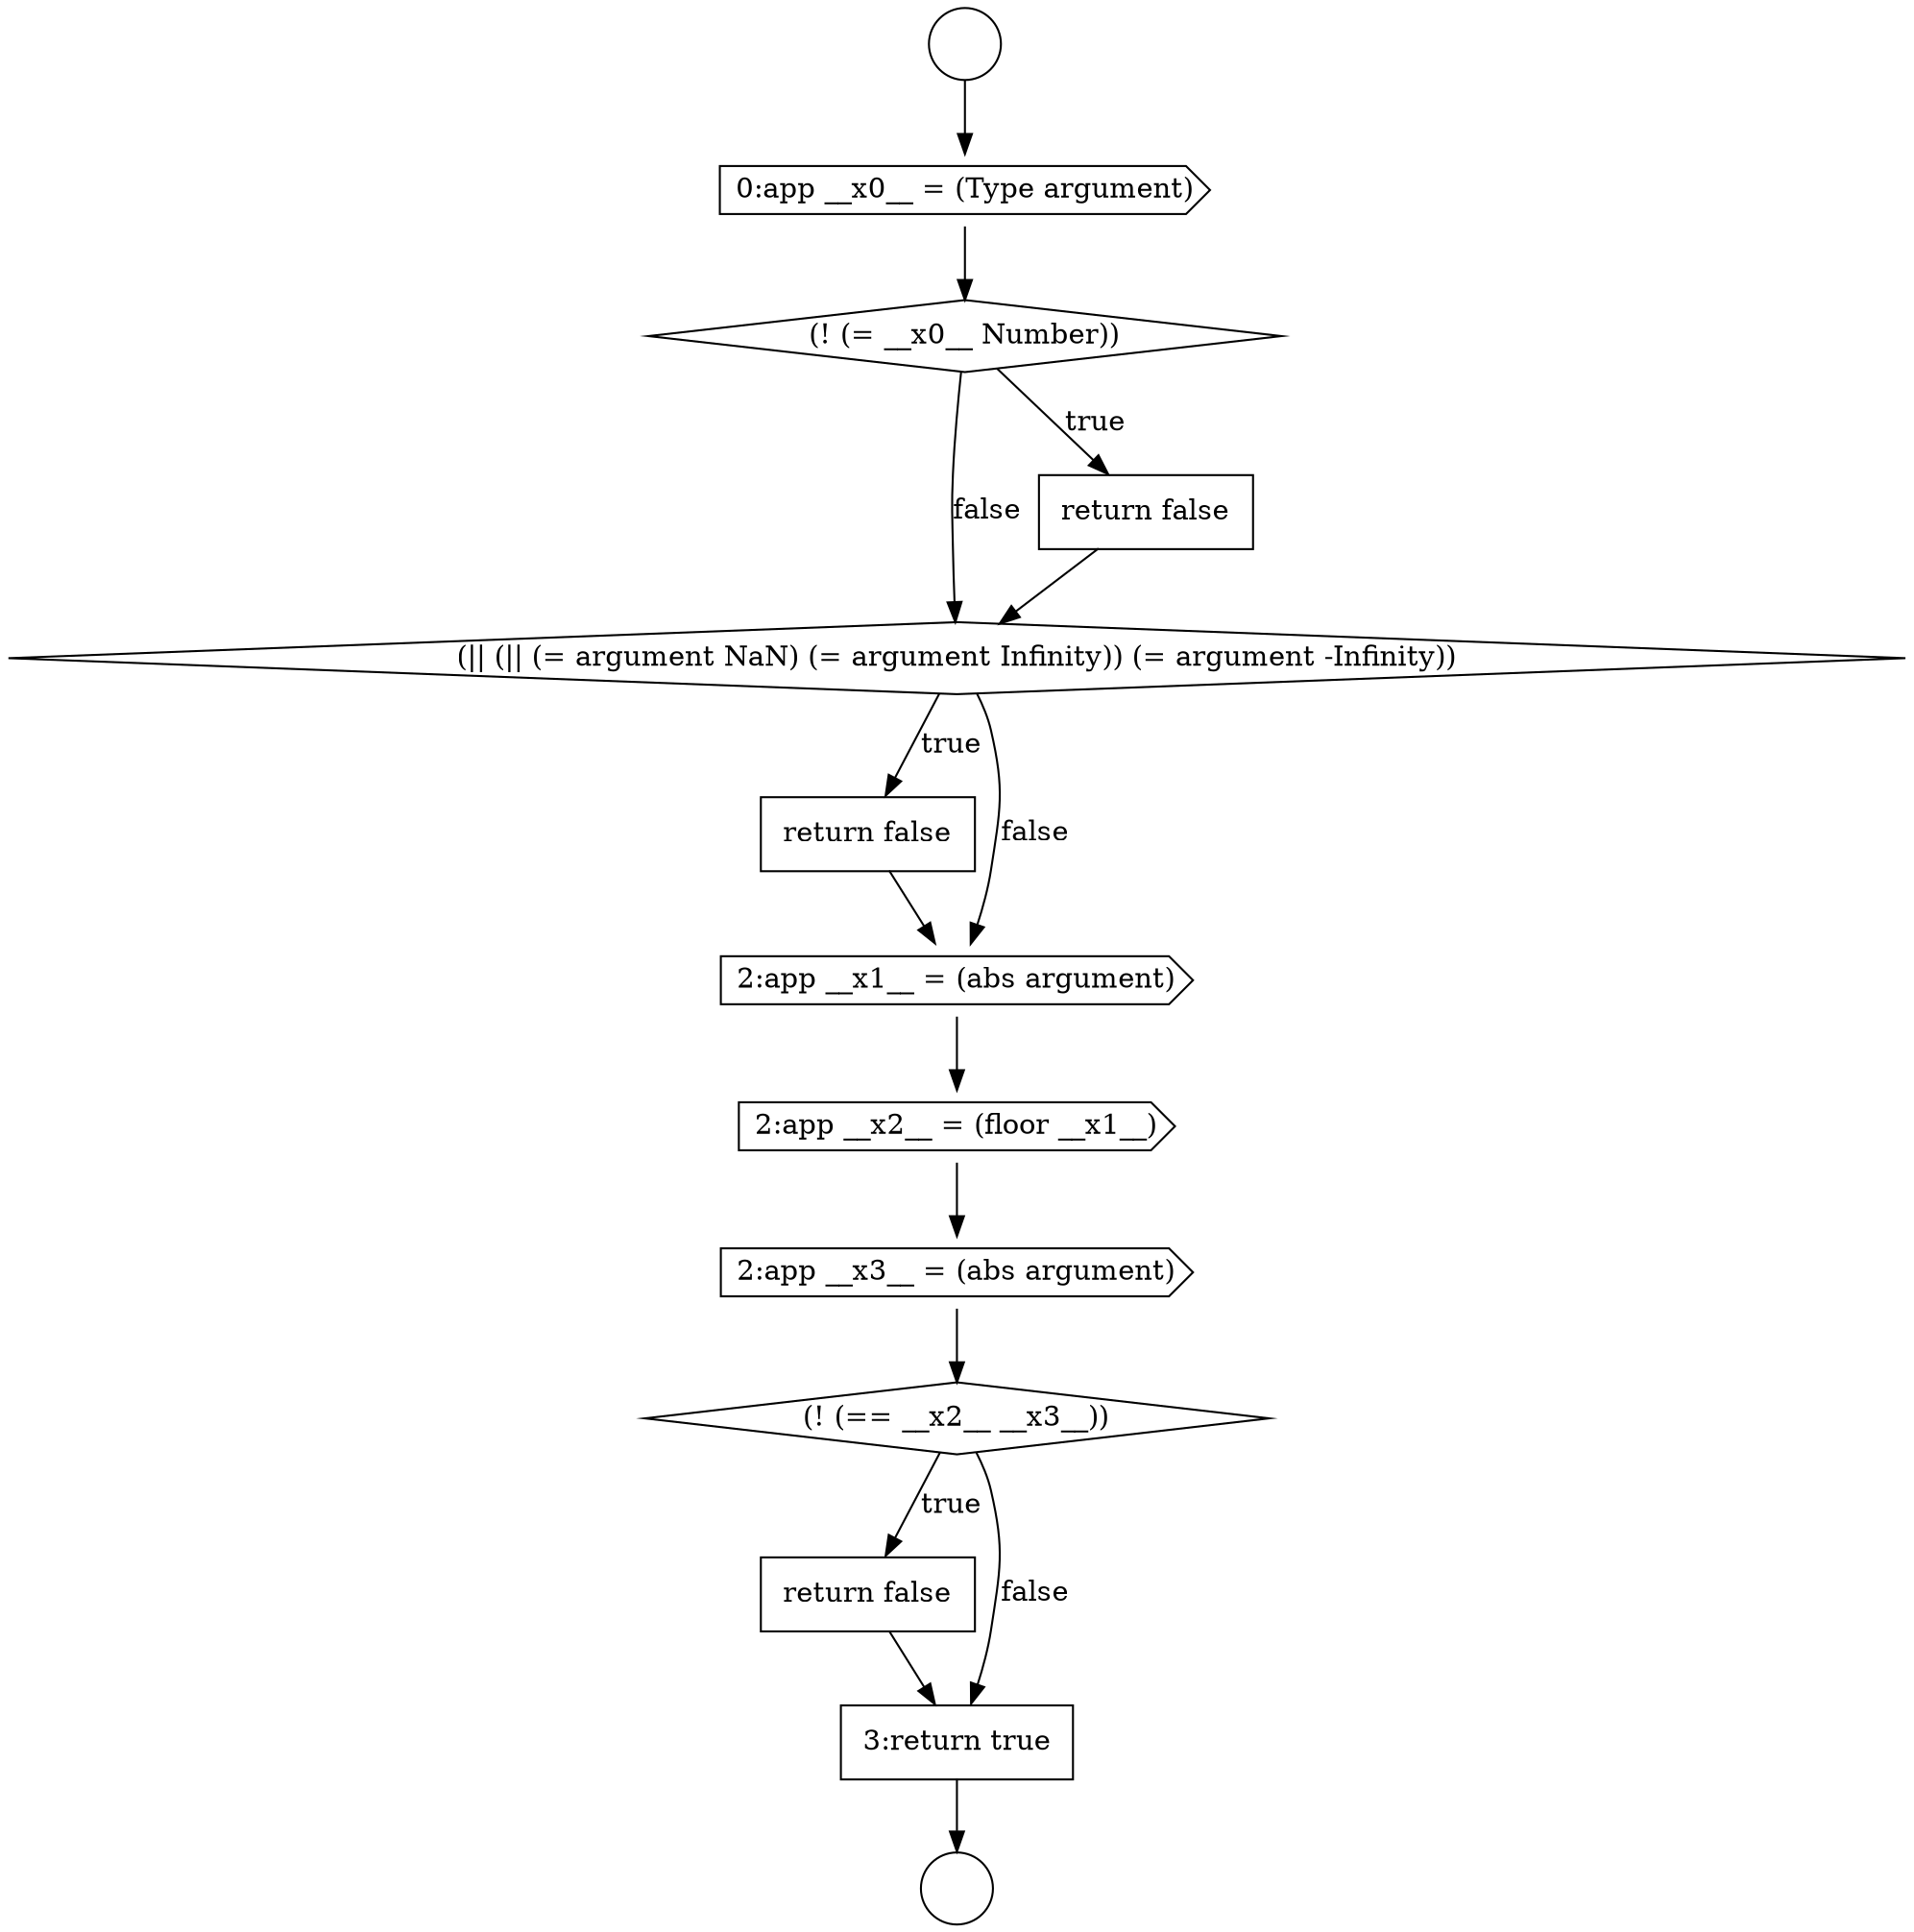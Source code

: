 digraph {
  node747 [shape=cds, label=<<font color="black">0:app __x0__ = (Type argument)</font>> color="black" fillcolor="white" style=filled]
  node751 [shape=none, margin=0, label=<<font color="black">
    <table border="0" cellborder="1" cellspacing="0" cellpadding="10">
      <tr><td align="left">return false</td></tr>
    </table>
  </font>> color="black" fillcolor="white" style=filled]
  node756 [shape=none, margin=0, label=<<font color="black">
    <table border="0" cellborder="1" cellspacing="0" cellpadding="10">
      <tr><td align="left">return false</td></tr>
    </table>
  </font>> color="black" fillcolor="white" style=filled]
  node746 [shape=circle label=" " color="black" fillcolor="white" style=filled]
  node757 [shape=none, margin=0, label=<<font color="black">
    <table border="0" cellborder="1" cellspacing="0" cellpadding="10">
      <tr><td align="left">3:return true</td></tr>
    </table>
  </font>> color="black" fillcolor="white" style=filled]
  node753 [shape=cds, label=<<font color="black">2:app __x2__ = (floor __x1__)</font>> color="black" fillcolor="white" style=filled]
  node748 [shape=diamond, label=<<font color="black">(! (= __x0__ Number))</font>> color="black" fillcolor="white" style=filled]
  node752 [shape=cds, label=<<font color="black">2:app __x1__ = (abs argument)</font>> color="black" fillcolor="white" style=filled]
  node755 [shape=diamond, label=<<font color="black">(! (== __x2__ __x3__))</font>> color="black" fillcolor="white" style=filled]
  node750 [shape=diamond, label=<<font color="black">(|| (|| (= argument NaN) (= argument Infinity)) (= argument -Infinity))</font>> color="black" fillcolor="white" style=filled]
  node745 [shape=circle label=" " color="black" fillcolor="white" style=filled]
  node749 [shape=none, margin=0, label=<<font color="black">
    <table border="0" cellborder="1" cellspacing="0" cellpadding="10">
      <tr><td align="left">return false</td></tr>
    </table>
  </font>> color="black" fillcolor="white" style=filled]
  node754 [shape=cds, label=<<font color="black">2:app __x3__ = (abs argument)</font>> color="black" fillcolor="white" style=filled]
  node755 -> node756 [label=<<font color="black">true</font>> color="black"]
  node755 -> node757 [label=<<font color="black">false</font>> color="black"]
  node754 -> node755 [ color="black"]
  node751 -> node752 [ color="black"]
  node752 -> node753 [ color="black"]
  node749 -> node750 [ color="black"]
  node756 -> node757 [ color="black"]
  node750 -> node751 [label=<<font color="black">true</font>> color="black"]
  node750 -> node752 [label=<<font color="black">false</font>> color="black"]
  node757 -> node746 [ color="black"]
  node748 -> node749 [label=<<font color="black">true</font>> color="black"]
  node748 -> node750 [label=<<font color="black">false</font>> color="black"]
  node753 -> node754 [ color="black"]
  node745 -> node747 [ color="black"]
  node747 -> node748 [ color="black"]
}
